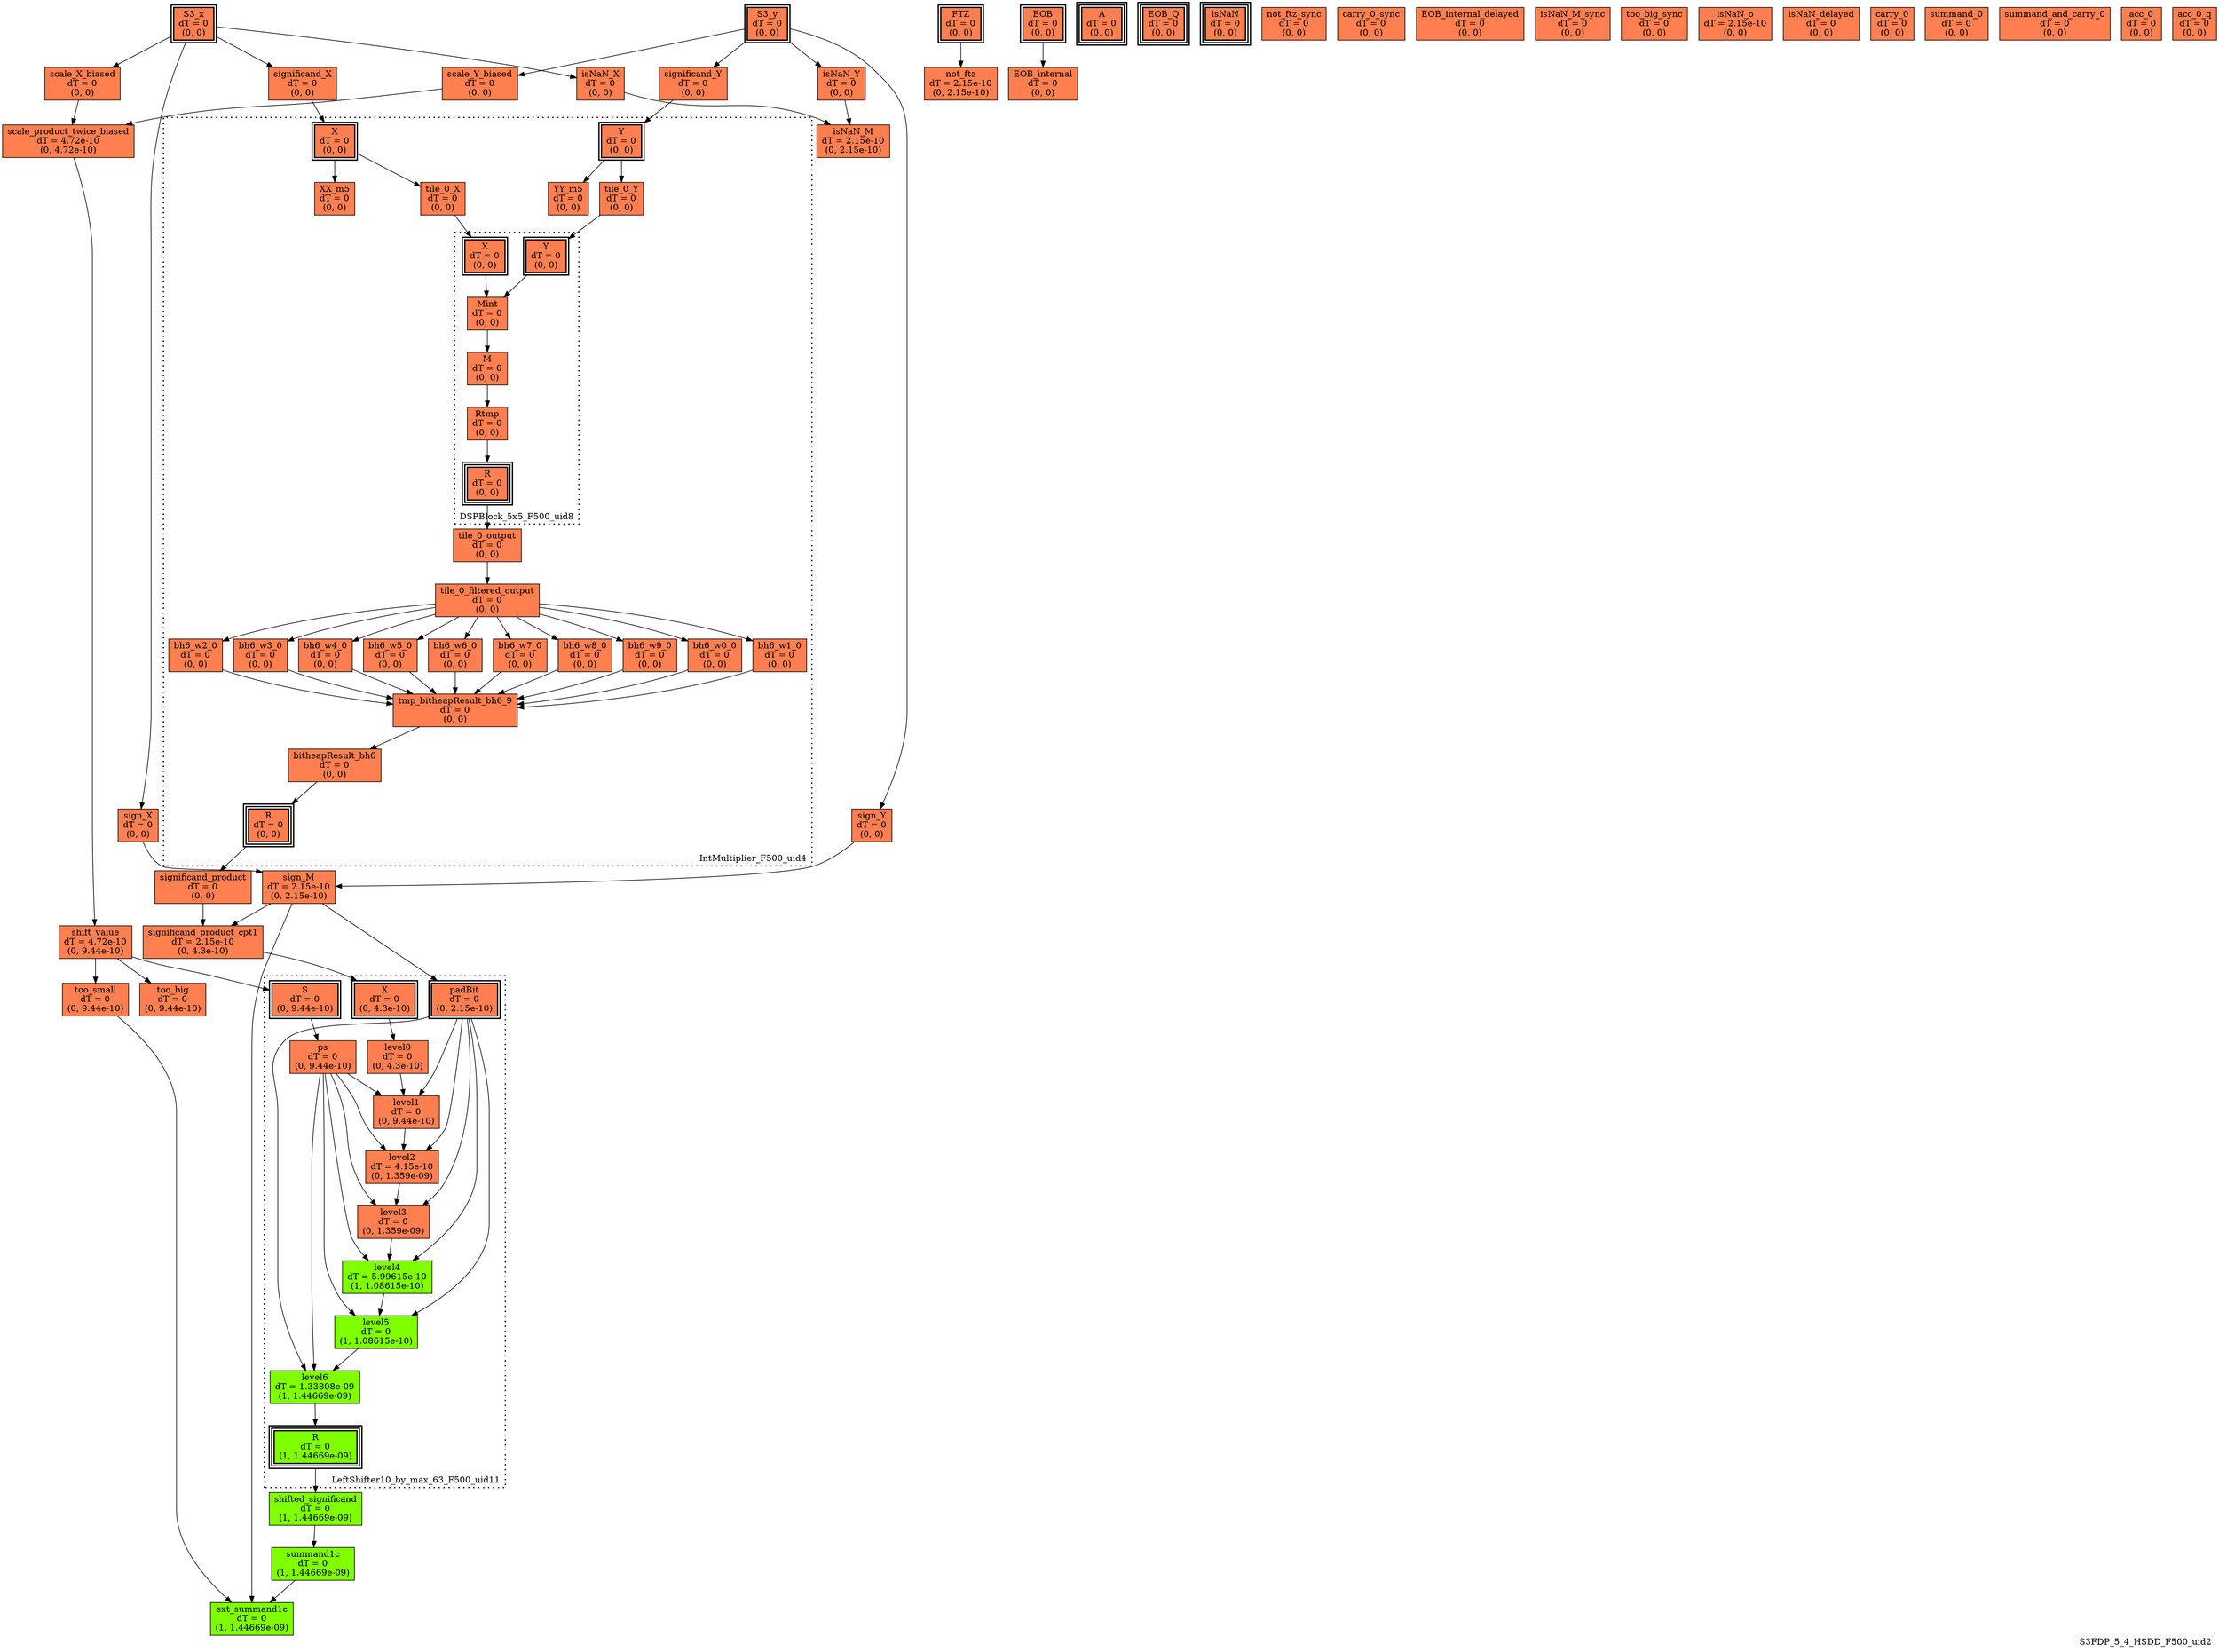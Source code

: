 digraph S3FDP_5_4_HSDD_F500_uid2
{
	//graph drawing options
	label=S3FDP_5_4_HSDD_F500_uid2;
	labelloc=bottom;
	labeljust=right;
	ratio=auto;
	nodesep=0.25;
	ranksep=0.5;

	//input/output signals of operator S3FDP_5_4_HSDD_F500_uid2
	S3_x__S3FDP_5_4_HSDD_F500_uid2 [ label="S3_x\ndT = 0\n(0, 0)", shape=box, color=black, style="bold, filled", fillcolor=coral, peripheries=2 ];
	S3_y__S3FDP_5_4_HSDD_F500_uid2 [ label="S3_y\ndT = 0\n(0, 0)", shape=box, color=black, style="bold, filled", fillcolor=coral, peripheries=2 ];
	FTZ__S3FDP_5_4_HSDD_F500_uid2 [ label="FTZ\ndT = 0\n(0, 0)", shape=box, color=black, style="bold, filled", fillcolor=coral, peripheries=2 ];
	EOB__S3FDP_5_4_HSDD_F500_uid2 [ label="EOB\ndT = 0\n(0, 0)", shape=box, color=black, style="bold, filled", fillcolor=coral, peripheries=2 ];
	A__S3FDP_5_4_HSDD_F500_uid2 [ label="A\ndT = 0\n(0, 0)", shape=box, color=black, style="bold, filled", fillcolor=coral, peripheries=3 ];
	EOB_Q__S3FDP_5_4_HSDD_F500_uid2 [ label="EOB_Q\ndT = 0\n(0, 0)", shape=box, color=black, style="bold, filled", fillcolor=coral, peripheries=3 ];
	isNaN__S3FDP_5_4_HSDD_F500_uid2 [ label="isNaN\ndT = 0\n(0, 0)", shape=box, color=black, style="bold, filled", fillcolor=coral, peripheries=3 ];
	{rank=same S3_x__S3FDP_5_4_HSDD_F500_uid2, S3_y__S3FDP_5_4_HSDD_F500_uid2, FTZ__S3FDP_5_4_HSDD_F500_uid2, EOB__S3FDP_5_4_HSDD_F500_uid2};
	{rank=same A__S3FDP_5_4_HSDD_F500_uid2, EOB_Q__S3FDP_5_4_HSDD_F500_uid2, isNaN__S3FDP_5_4_HSDD_F500_uid2};
	//internal signals of operator S3FDP_5_4_HSDD_F500_uid2
	sign_X__S3FDP_5_4_HSDD_F500_uid2 [ label="sign_X\ndT = 0\n(0, 0)", shape=box, color=black, style=filled, fillcolor=coral, peripheries=1 ];
	sign_Y__S3FDP_5_4_HSDD_F500_uid2 [ label="sign_Y\ndT = 0\n(0, 0)", shape=box, color=black, style=filled, fillcolor=coral, peripheries=1 ];
	sign_M__S3FDP_5_4_HSDD_F500_uid2 [ label="sign_M\ndT = 2.15e-10\n(0, 2.15e-10)", shape=box, color=black, style=filled, fillcolor=coral, peripheries=1 ];
	isNaN_X__S3FDP_5_4_HSDD_F500_uid2 [ label="isNaN_X\ndT = 0\n(0, 0)", shape=box, color=black, style=filled, fillcolor=coral, peripheries=1 ];
	isNaN_Y__S3FDP_5_4_HSDD_F500_uid2 [ label="isNaN_Y\ndT = 0\n(0, 0)", shape=box, color=black, style=filled, fillcolor=coral, peripheries=1 ];
	isNaN_M__S3FDP_5_4_HSDD_F500_uid2 [ label="isNaN_M\ndT = 2.15e-10\n(0, 2.15e-10)", shape=box, color=black, style=filled, fillcolor=coral, peripheries=1 ];
	significand_X__S3FDP_5_4_HSDD_F500_uid2 [ label="significand_X\ndT = 0\n(0, 0)", shape=box, color=black, style=filled, fillcolor=coral, peripheries=1 ];
	significand_Y__S3FDP_5_4_HSDD_F500_uid2 [ label="significand_Y\ndT = 0\n(0, 0)", shape=box, color=black, style=filled, fillcolor=coral, peripheries=1 ];
	significand_product__S3FDP_5_4_HSDD_F500_uid2 [ label="significand_product\ndT = 0\n(0, 0)", shape=box, color=black, style=filled, fillcolor=coral, peripheries=1 ];
	scale_X_biased__S3FDP_5_4_HSDD_F500_uid2 [ label="scale_X_biased\ndT = 0\n(0, 0)", shape=box, color=black, style=filled, fillcolor=coral, peripheries=1 ];
	scale_Y_biased__S3FDP_5_4_HSDD_F500_uid2 [ label="scale_Y_biased\ndT = 0\n(0, 0)", shape=box, color=black, style=filled, fillcolor=coral, peripheries=1 ];
	scale_product_twice_biased__S3FDP_5_4_HSDD_F500_uid2 [ label="scale_product_twice_biased\ndT = 4.72e-10\n(0, 4.72e-10)", shape=box, color=black, style=filled, fillcolor=coral, peripheries=1 ];
	significand_product_cpt1__S3FDP_5_4_HSDD_F500_uid2 [ label="significand_product_cpt1\ndT = 2.15e-10\n(0, 4.3e-10)", shape=box, color=black, style=filled, fillcolor=coral, peripheries=1 ];
	shift_value__S3FDP_5_4_HSDD_F500_uid2 [ label="shift_value\ndT = 4.72e-10\n(0, 9.44e-10)", shape=box, color=black, style=filled, fillcolor=coral, peripheries=1 ];
	shifted_significand__S3FDP_5_4_HSDD_F500_uid2 [ label="shifted_significand\ndT = 0\n(1, 1.44669e-09)", shape=box, color=black, style=filled, fillcolor=chartreuse, peripheries=1 ];
	too_small__S3FDP_5_4_HSDD_F500_uid2 [ label="too_small\ndT = 0\n(0, 9.44e-10)", shape=box, color=black, style=filled, fillcolor=coral, peripheries=1 ];
	too_big__S3FDP_5_4_HSDD_F500_uid2 [ label="too_big\ndT = 0\n(0, 9.44e-10)", shape=box, color=black, style=filled, fillcolor=coral, peripheries=1 ];
	summand1c__S3FDP_5_4_HSDD_F500_uid2 [ label="summand1c\ndT = 0\n(1, 1.44669e-09)", shape=box, color=black, style=filled, fillcolor=chartreuse, peripheries=1 ];
	ext_summand1c__S3FDP_5_4_HSDD_F500_uid2 [ label="ext_summand1c\ndT = 0\n(1, 1.44669e-09)", shape=box, color=black, style=filled, fillcolor=chartreuse, peripheries=1 ];
	not_ftz__S3FDP_5_4_HSDD_F500_uid2 [ label="not_ftz\ndT = 2.15e-10\n(0, 2.15e-10)", shape=box, color=black, style=filled, fillcolor=coral, peripheries=1 ];
	EOB_internal__S3FDP_5_4_HSDD_F500_uid2 [ label="EOB_internal\ndT = 0\n(0, 0)", shape=box, color=black, style=filled, fillcolor=coral, peripheries=1 ];
	not_ftz_sync__S3FDP_5_4_HSDD_F500_uid2 [ label="not_ftz_sync\ndT = 0\n(0, 0)", shape=box, color=black, style=filled, fillcolor=coral, peripheries=1 ];
	carry_0_sync__S3FDP_5_4_HSDD_F500_uid2 [ label="carry_0_sync\ndT = 0\n(0, 0)", shape=box, color=black, style=filled, fillcolor=coral, peripheries=1 ];
	EOB_internal_delayed__S3FDP_5_4_HSDD_F500_uid2 [ label="EOB_internal_delayed\ndT = 0\n(0, 0)", shape=box, color=black, style=filled, fillcolor=coral, peripheries=1 ];
	isNaN_M_sync__S3FDP_5_4_HSDD_F500_uid2 [ label="isNaN_M_sync\ndT = 0\n(0, 0)", shape=box, color=black, style=filled, fillcolor=coral, peripheries=1 ];
	too_big_sync__S3FDP_5_4_HSDD_F500_uid2 [ label="too_big_sync\ndT = 0\n(0, 0)", shape=box, color=black, style=filled, fillcolor=coral, peripheries=1 ];
	isNaN_o__S3FDP_5_4_HSDD_F500_uid2 [ label="isNaN_o\ndT = 2.15e-10\n(0, 0)", shape=box, color=black, style=filled, fillcolor=coral, peripheries=1 ];
	isNaN_delayed__S3FDP_5_4_HSDD_F500_uid2 [ label="isNaN_delayed\ndT = 0\n(0, 0)", shape=box, color=black, style=filled, fillcolor=coral, peripheries=1 ];
	carry_0__S3FDP_5_4_HSDD_F500_uid2 [ label="carry_0\ndT = 0\n(0, 0)", shape=box, color=black, style=filled, fillcolor=coral, peripheries=1 ];
	summand_0__S3FDP_5_4_HSDD_F500_uid2 [ label="summand_0\ndT = 0\n(0, 0)", shape=box, color=black, style=filled, fillcolor=coral, peripheries=1 ];
	summand_and_carry_0__S3FDP_5_4_HSDD_F500_uid2 [ label="summand_and_carry_0\ndT = 0\n(0, 0)", shape=box, color=black, style=filled, fillcolor=coral, peripheries=1 ];
	acc_0__S3FDP_5_4_HSDD_F500_uid2 [ label="acc_0\ndT = 0\n(0, 0)", shape=box, color=black, style=filled, fillcolor=coral, peripheries=1 ];
	acc_0_q__S3FDP_5_4_HSDD_F500_uid2 [ label="acc_0_q\ndT = 0\n(0, 0)", shape=box, color=black, style=filled, fillcolor=coral, peripheries=1 ];

	//subcomponents of operator S3FDP_5_4_HSDD_F500_uid2

	subgraph cluster_IntMultiplier_F500_uid4
	{
		//graph drawing options
		label=IntMultiplier_F500_uid4;
		labelloc=bottom;
		labeljust=right;
		style="bold, dotted";
		ratio=auto;
		nodesep=0.25;
		ranksep=0.5;

		//input/output signals of operator IntMultiplier_F500_uid4
		X__IntMultiplier_F500_uid4 [ label="X\ndT = 0\n(0, 0)", shape=box, color=black, style="bold, filled", fillcolor=coral, peripheries=2 ];
		Y__IntMultiplier_F500_uid4 [ label="Y\ndT = 0\n(0, 0)", shape=box, color=black, style="bold, filled", fillcolor=coral, peripheries=2 ];
		R__IntMultiplier_F500_uid4 [ label="R\ndT = 0\n(0, 0)", shape=box, color=black, style="bold, filled", fillcolor=coral, peripheries=3 ];
		{rank=same X__IntMultiplier_F500_uid4, Y__IntMultiplier_F500_uid4};
		{rank=same R__IntMultiplier_F500_uid4};
		//internal signals of operator IntMultiplier_F500_uid4
		XX_m5__IntMultiplier_F500_uid4 [ label="XX_m5\ndT = 0\n(0, 0)", shape=box, color=black, style=filled, fillcolor=coral, peripheries=1 ];
		YY_m5__IntMultiplier_F500_uid4 [ label="YY_m5\ndT = 0\n(0, 0)", shape=box, color=black, style=filled, fillcolor=coral, peripheries=1 ];
		tile_0_X__IntMultiplier_F500_uid4 [ label="tile_0_X\ndT = 0\n(0, 0)", shape=box, color=black, style=filled, fillcolor=coral, peripheries=1 ];
		tile_0_Y__IntMultiplier_F500_uid4 [ label="tile_0_Y\ndT = 0\n(0, 0)", shape=box, color=black, style=filled, fillcolor=coral, peripheries=1 ];
		tile_0_output__IntMultiplier_F500_uid4 [ label="tile_0_output\ndT = 0\n(0, 0)", shape=box, color=black, style=filled, fillcolor=coral, peripheries=1 ];
		tile_0_filtered_output__IntMultiplier_F500_uid4 [ label="tile_0_filtered_output\ndT = 0\n(0, 0)", shape=box, color=black, style=filled, fillcolor=coral, peripheries=1 ];
		bh6_w0_0__IntMultiplier_F500_uid4 [ label="bh6_w0_0\ndT = 0\n(0, 0)", shape=box, color=black, style=filled, fillcolor=coral, peripheries=1 ];
		bh6_w1_0__IntMultiplier_F500_uid4 [ label="bh6_w1_0\ndT = 0\n(0, 0)", shape=box, color=black, style=filled, fillcolor=coral, peripheries=1 ];
		bh6_w2_0__IntMultiplier_F500_uid4 [ label="bh6_w2_0\ndT = 0\n(0, 0)", shape=box, color=black, style=filled, fillcolor=coral, peripheries=1 ];
		bh6_w3_0__IntMultiplier_F500_uid4 [ label="bh6_w3_0\ndT = 0\n(0, 0)", shape=box, color=black, style=filled, fillcolor=coral, peripheries=1 ];
		bh6_w4_0__IntMultiplier_F500_uid4 [ label="bh6_w4_0\ndT = 0\n(0, 0)", shape=box, color=black, style=filled, fillcolor=coral, peripheries=1 ];
		bh6_w5_0__IntMultiplier_F500_uid4 [ label="bh6_w5_0\ndT = 0\n(0, 0)", shape=box, color=black, style=filled, fillcolor=coral, peripheries=1 ];
		bh6_w6_0__IntMultiplier_F500_uid4 [ label="bh6_w6_0\ndT = 0\n(0, 0)", shape=box, color=black, style=filled, fillcolor=coral, peripheries=1 ];
		bh6_w7_0__IntMultiplier_F500_uid4 [ label="bh6_w7_0\ndT = 0\n(0, 0)", shape=box, color=black, style=filled, fillcolor=coral, peripheries=1 ];
		bh6_w8_0__IntMultiplier_F500_uid4 [ label="bh6_w8_0\ndT = 0\n(0, 0)", shape=box, color=black, style=filled, fillcolor=coral, peripheries=1 ];
		bh6_w9_0__IntMultiplier_F500_uid4 [ label="bh6_w9_0\ndT = 0\n(0, 0)", shape=box, color=black, style=filled, fillcolor=coral, peripheries=1 ];
		tmp_bitheapResult_bh6_9__IntMultiplier_F500_uid4 [ label="tmp_bitheapResult_bh6_9\ndT = 0\n(0, 0)", shape=box, color=black, style=filled, fillcolor=coral, peripheries=1 ];
		bitheapResult_bh6__IntMultiplier_F500_uid4 [ label="bitheapResult_bh6\ndT = 0\n(0, 0)", shape=box, color=black, style=filled, fillcolor=coral, peripheries=1 ];

		//subcomponents of operator IntMultiplier_F500_uid4

		subgraph cluster_DSPBlock_5x5_F500_uid8
		{
			//graph drawing options
			label=DSPBlock_5x5_F500_uid8;
			labelloc=bottom;
			labeljust=right;
			style="bold, dotted";
			ratio=auto;
			nodesep=0.25;
			ranksep=0.5;

			//input/output signals of operator DSPBlock_5x5_F500_uid8
			X__DSPBlock_5x5_F500_uid8 [ label="X\ndT = 0\n(0, 0)", shape=box, color=black, style="bold, filled", fillcolor=coral, peripheries=2 ];
			Y__DSPBlock_5x5_F500_uid8 [ label="Y\ndT = 0\n(0, 0)", shape=box, color=black, style="bold, filled", fillcolor=coral, peripheries=2 ];
			R__DSPBlock_5x5_F500_uid8 [ label="R\ndT = 0\n(0, 0)", shape=box, color=black, style="bold, filled", fillcolor=coral, peripheries=3 ];
			{rank=same X__DSPBlock_5x5_F500_uid8, Y__DSPBlock_5x5_F500_uid8};
			{rank=same R__DSPBlock_5x5_F500_uid8};
			//internal signals of operator DSPBlock_5x5_F500_uid8
			Mint__DSPBlock_5x5_F500_uid8 [ label="Mint\ndT = 0\n(0, 0)", shape=box, color=black, style=filled, fillcolor=coral, peripheries=1 ];
			M__DSPBlock_5x5_F500_uid8 [ label="M\ndT = 0\n(0, 0)", shape=box, color=black, style=filled, fillcolor=coral, peripheries=1 ];
			Rtmp__DSPBlock_5x5_F500_uid8 [ label="Rtmp\ndT = 0\n(0, 0)", shape=box, color=black, style=filled, fillcolor=coral, peripheries=1 ];

			//subcomponents of operator DSPBlock_5x5_F500_uid8

			//input and internal signal connections of operator DSPBlock_5x5_F500_uid8
			X__DSPBlock_5x5_F500_uid8 -> Mint__DSPBlock_5x5_F500_uid8 [ arrowhead=normal, arrowsize=1.0, arrowtail=normal, color=black, dir=forward  ];
			Y__DSPBlock_5x5_F500_uid8 -> Mint__DSPBlock_5x5_F500_uid8 [ arrowhead=normal, arrowsize=1.0, arrowtail=normal, color=black, dir=forward  ];
			Mint__DSPBlock_5x5_F500_uid8 -> M__DSPBlock_5x5_F500_uid8 [ arrowhead=normal, arrowsize=1.0, arrowtail=normal, color=black, dir=forward  ];
			M__DSPBlock_5x5_F500_uid8 -> Rtmp__DSPBlock_5x5_F500_uid8 [ arrowhead=normal, arrowsize=1.0, arrowtail=normal, color=black, dir=forward  ];
			Rtmp__DSPBlock_5x5_F500_uid8 -> R__DSPBlock_5x5_F500_uid8 [ arrowhead=normal, arrowsize=1.0, arrowtail=normal, color=black, dir=forward  ];
		}

			//output signal connections of operator DSPBlock_5x5_F500_uid8
			R__DSPBlock_5x5_F500_uid8 -> tile_0_output__IntMultiplier_F500_uid4 [ arrowhead=normal, arrowsize=1.0, arrowtail=normal, color=black, dir=forward  ];

		//input and internal signal connections of operator IntMultiplier_F500_uid4
		X__IntMultiplier_F500_uid4 -> XX_m5__IntMultiplier_F500_uid4 [ arrowhead=normal, arrowsize=1.0, arrowtail=normal, color=black, dir=forward  ];
		X__IntMultiplier_F500_uid4 -> tile_0_X__IntMultiplier_F500_uid4 [ arrowhead=normal, arrowsize=1.0, arrowtail=normal, color=black, dir=forward  ];
		Y__IntMultiplier_F500_uid4 -> YY_m5__IntMultiplier_F500_uid4 [ arrowhead=normal, arrowsize=1.0, arrowtail=normal, color=black, dir=forward  ];
		Y__IntMultiplier_F500_uid4 -> tile_0_Y__IntMultiplier_F500_uid4 [ arrowhead=normal, arrowsize=1.0, arrowtail=normal, color=black, dir=forward  ];
		tile_0_X__IntMultiplier_F500_uid4 -> X__DSPBlock_5x5_F500_uid8 [ arrowhead=normal, arrowsize=1.0, arrowtail=normal, color=black, dir=forward  ];
		tile_0_Y__IntMultiplier_F500_uid4 -> Y__DSPBlock_5x5_F500_uid8 [ arrowhead=normal, arrowsize=1.0, arrowtail=normal, color=black, dir=forward  ];
		tile_0_output__IntMultiplier_F500_uid4 -> tile_0_filtered_output__IntMultiplier_F500_uid4 [ arrowhead=normal, arrowsize=1.0, arrowtail=normal, color=black, dir=forward  ];
		tile_0_filtered_output__IntMultiplier_F500_uid4 -> bh6_w0_0__IntMultiplier_F500_uid4 [ arrowhead=normal, arrowsize=1.0, arrowtail=normal, color=black, dir=forward  ];
		tile_0_filtered_output__IntMultiplier_F500_uid4 -> bh6_w1_0__IntMultiplier_F500_uid4 [ arrowhead=normal, arrowsize=1.0, arrowtail=normal, color=black, dir=forward  ];
		tile_0_filtered_output__IntMultiplier_F500_uid4 -> bh6_w2_0__IntMultiplier_F500_uid4 [ arrowhead=normal, arrowsize=1.0, arrowtail=normal, color=black, dir=forward  ];
		tile_0_filtered_output__IntMultiplier_F500_uid4 -> bh6_w3_0__IntMultiplier_F500_uid4 [ arrowhead=normal, arrowsize=1.0, arrowtail=normal, color=black, dir=forward  ];
		tile_0_filtered_output__IntMultiplier_F500_uid4 -> bh6_w4_0__IntMultiplier_F500_uid4 [ arrowhead=normal, arrowsize=1.0, arrowtail=normal, color=black, dir=forward  ];
		tile_0_filtered_output__IntMultiplier_F500_uid4 -> bh6_w5_0__IntMultiplier_F500_uid4 [ arrowhead=normal, arrowsize=1.0, arrowtail=normal, color=black, dir=forward  ];
		tile_0_filtered_output__IntMultiplier_F500_uid4 -> bh6_w6_0__IntMultiplier_F500_uid4 [ arrowhead=normal, arrowsize=1.0, arrowtail=normal, color=black, dir=forward  ];
		tile_0_filtered_output__IntMultiplier_F500_uid4 -> bh6_w7_0__IntMultiplier_F500_uid4 [ arrowhead=normal, arrowsize=1.0, arrowtail=normal, color=black, dir=forward  ];
		tile_0_filtered_output__IntMultiplier_F500_uid4 -> bh6_w8_0__IntMultiplier_F500_uid4 [ arrowhead=normal, arrowsize=1.0, arrowtail=normal, color=black, dir=forward  ];
		tile_0_filtered_output__IntMultiplier_F500_uid4 -> bh6_w9_0__IntMultiplier_F500_uid4 [ arrowhead=normal, arrowsize=1.0, arrowtail=normal, color=black, dir=forward  ];
		bh6_w0_0__IntMultiplier_F500_uid4 -> tmp_bitheapResult_bh6_9__IntMultiplier_F500_uid4 [ arrowhead=normal, arrowsize=1.0, arrowtail=normal, color=black, dir=forward  ];
		bh6_w1_0__IntMultiplier_F500_uid4 -> tmp_bitheapResult_bh6_9__IntMultiplier_F500_uid4 [ arrowhead=normal, arrowsize=1.0, arrowtail=normal, color=black, dir=forward  ];
		bh6_w2_0__IntMultiplier_F500_uid4 -> tmp_bitheapResult_bh6_9__IntMultiplier_F500_uid4 [ arrowhead=normal, arrowsize=1.0, arrowtail=normal, color=black, dir=forward  ];
		bh6_w3_0__IntMultiplier_F500_uid4 -> tmp_bitheapResult_bh6_9__IntMultiplier_F500_uid4 [ arrowhead=normal, arrowsize=1.0, arrowtail=normal, color=black, dir=forward  ];
		bh6_w4_0__IntMultiplier_F500_uid4 -> tmp_bitheapResult_bh6_9__IntMultiplier_F500_uid4 [ arrowhead=normal, arrowsize=1.0, arrowtail=normal, color=black, dir=forward  ];
		bh6_w5_0__IntMultiplier_F500_uid4 -> tmp_bitheapResult_bh6_9__IntMultiplier_F500_uid4 [ arrowhead=normal, arrowsize=1.0, arrowtail=normal, color=black, dir=forward  ];
		bh6_w6_0__IntMultiplier_F500_uid4 -> tmp_bitheapResult_bh6_9__IntMultiplier_F500_uid4 [ arrowhead=normal, arrowsize=1.0, arrowtail=normal, color=black, dir=forward  ];
		bh6_w7_0__IntMultiplier_F500_uid4 -> tmp_bitheapResult_bh6_9__IntMultiplier_F500_uid4 [ arrowhead=normal, arrowsize=1.0, arrowtail=normal, color=black, dir=forward  ];
		bh6_w8_0__IntMultiplier_F500_uid4 -> tmp_bitheapResult_bh6_9__IntMultiplier_F500_uid4 [ arrowhead=normal, arrowsize=1.0, arrowtail=normal, color=black, dir=forward  ];
		bh6_w9_0__IntMultiplier_F500_uid4 -> tmp_bitheapResult_bh6_9__IntMultiplier_F500_uid4 [ arrowhead=normal, arrowsize=1.0, arrowtail=normal, color=black, dir=forward  ];
		tmp_bitheapResult_bh6_9__IntMultiplier_F500_uid4 -> bitheapResult_bh6__IntMultiplier_F500_uid4 [ arrowhead=normal, arrowsize=1.0, arrowtail=normal, color=black, dir=forward  ];
		bitheapResult_bh6__IntMultiplier_F500_uid4 -> R__IntMultiplier_F500_uid4 [ arrowhead=normal, arrowsize=1.0, arrowtail=normal, color=black, dir=forward  ];
	}

		//output signal connections of operator IntMultiplier_F500_uid4
		R__IntMultiplier_F500_uid4 -> significand_product__S3FDP_5_4_HSDD_F500_uid2 [ arrowhead=normal, arrowsize=1.0, arrowtail=normal, color=black, dir=forward  ];

	subgraph cluster_LeftShifter10_by_max_63_F500_uid11
	{
		//graph drawing options
		label=LeftShifter10_by_max_63_F500_uid11;
		labelloc=bottom;
		labeljust=right;
		style="bold, dotted";
		ratio=auto;
		nodesep=0.25;
		ranksep=0.5;

		//input/output signals of operator LeftShifter10_by_max_63_F500_uid11
		X__LeftShifter10_by_max_63_F500_uid11 [ label="X\ndT = 0\n(0, 4.3e-10)", shape=box, color=black, style="bold, filled", fillcolor=coral, peripheries=2 ];
		S__LeftShifter10_by_max_63_F500_uid11 [ label="S\ndT = 0\n(0, 9.44e-10)", shape=box, color=black, style="bold, filled", fillcolor=coral, peripheries=2 ];
		padBit__LeftShifter10_by_max_63_F500_uid11 [ label="padBit\ndT = 0\n(0, 2.15e-10)", shape=box, color=black, style="bold, filled", fillcolor=coral, peripheries=2 ];
		R__LeftShifter10_by_max_63_F500_uid11 [ label="R\ndT = 0\n(1, 1.44669e-09)", shape=box, color=black, style="bold, filled", fillcolor=chartreuse, peripheries=3 ];
		{rank=same X__LeftShifter10_by_max_63_F500_uid11, S__LeftShifter10_by_max_63_F500_uid11, padBit__LeftShifter10_by_max_63_F500_uid11};
		{rank=same R__LeftShifter10_by_max_63_F500_uid11};
		//internal signals of operator LeftShifter10_by_max_63_F500_uid11
		ps__LeftShifter10_by_max_63_F500_uid11 [ label="ps\ndT = 0\n(0, 9.44e-10)", shape=box, color=black, style=filled, fillcolor=coral, peripheries=1 ];
		level0__LeftShifter10_by_max_63_F500_uid11 [ label="level0\ndT = 0\n(0, 4.3e-10)", shape=box, color=black, style=filled, fillcolor=coral, peripheries=1 ];
		level1__LeftShifter10_by_max_63_F500_uid11 [ label="level1\ndT = 0\n(0, 9.44e-10)", shape=box, color=black, style=filled, fillcolor=coral, peripheries=1 ];
		level2__LeftShifter10_by_max_63_F500_uid11 [ label="level2\ndT = 4.15e-10\n(0, 1.359e-09)", shape=box, color=black, style=filled, fillcolor=coral, peripheries=1 ];
		level3__LeftShifter10_by_max_63_F500_uid11 [ label="level3\ndT = 0\n(0, 1.359e-09)", shape=box, color=black, style=filled, fillcolor=coral, peripheries=1 ];
		level4__LeftShifter10_by_max_63_F500_uid11 [ label="level4\ndT = 5.99615e-10\n(1, 1.08615e-10)", shape=box, color=black, style=filled, fillcolor=chartreuse, peripheries=1 ];
		level5__LeftShifter10_by_max_63_F500_uid11 [ label="level5\ndT = 0\n(1, 1.08615e-10)", shape=box, color=black, style=filled, fillcolor=chartreuse, peripheries=1 ];
		level6__LeftShifter10_by_max_63_F500_uid11 [ label="level6\ndT = 1.33808e-09\n(1, 1.44669e-09)", shape=box, color=black, style=filled, fillcolor=chartreuse, peripheries=1 ];

		//subcomponents of operator LeftShifter10_by_max_63_F500_uid11

		//input and internal signal connections of operator LeftShifter10_by_max_63_F500_uid11
		X__LeftShifter10_by_max_63_F500_uid11 -> level0__LeftShifter10_by_max_63_F500_uid11 [ arrowhead=normal, arrowsize=1.0, arrowtail=normal, color=black, dir=forward  ];
		S__LeftShifter10_by_max_63_F500_uid11 -> ps__LeftShifter10_by_max_63_F500_uid11 [ arrowhead=normal, arrowsize=1.0, arrowtail=normal, color=black, dir=forward  ];
		padBit__LeftShifter10_by_max_63_F500_uid11 -> level1__LeftShifter10_by_max_63_F500_uid11 [ arrowhead=normal, arrowsize=1.0, arrowtail=normal, color=black, dir=forward  ];
		padBit__LeftShifter10_by_max_63_F500_uid11 -> level2__LeftShifter10_by_max_63_F500_uid11 [ arrowhead=normal, arrowsize=1.0, arrowtail=normal, color=black, dir=forward  ];
		padBit__LeftShifter10_by_max_63_F500_uid11 -> level3__LeftShifter10_by_max_63_F500_uid11 [ arrowhead=normal, arrowsize=1.0, arrowtail=normal, color=black, dir=forward  ];
		padBit__LeftShifter10_by_max_63_F500_uid11 -> level4__LeftShifter10_by_max_63_F500_uid11 [ arrowhead=normal, arrowsize=1.0, arrowtail=normal, color=black, dir=forward  ];
		padBit__LeftShifter10_by_max_63_F500_uid11 -> level5__LeftShifter10_by_max_63_F500_uid11 [ arrowhead=normal, arrowsize=1.0, arrowtail=normal, color=black, dir=forward  ];
		padBit__LeftShifter10_by_max_63_F500_uid11 -> level6__LeftShifter10_by_max_63_F500_uid11 [ arrowhead=normal, arrowsize=1.0, arrowtail=normal, color=black, dir=forward  ];
		ps__LeftShifter10_by_max_63_F500_uid11 -> level1__LeftShifter10_by_max_63_F500_uid11 [ arrowhead=normal, arrowsize=1.0, arrowtail=normal, color=black, dir=forward  ];
		ps__LeftShifter10_by_max_63_F500_uid11 -> level2__LeftShifter10_by_max_63_F500_uid11 [ arrowhead=normal, arrowsize=1.0, arrowtail=normal, color=black, dir=forward  ];
		ps__LeftShifter10_by_max_63_F500_uid11 -> level3__LeftShifter10_by_max_63_F500_uid11 [ arrowhead=normal, arrowsize=1.0, arrowtail=normal, color=black, dir=forward  ];
		ps__LeftShifter10_by_max_63_F500_uid11 -> level4__LeftShifter10_by_max_63_F500_uid11 [ arrowhead=normal, arrowsize=1.0, arrowtail=normal, color=black, dir=forward  ];
		ps__LeftShifter10_by_max_63_F500_uid11 -> level5__LeftShifter10_by_max_63_F500_uid11 [ arrowhead=normal, arrowsize=1.0, arrowtail=normal, color=black, dir=forward  ];
		ps__LeftShifter10_by_max_63_F500_uid11 -> level6__LeftShifter10_by_max_63_F500_uid11 [ arrowhead=normal, arrowsize=1.0, arrowtail=normal, color=black, dir=forward  ];
		level0__LeftShifter10_by_max_63_F500_uid11 -> level1__LeftShifter10_by_max_63_F500_uid11 [ arrowhead=normal, arrowsize=1.0, arrowtail=normal, color=black, dir=forward  ];
		level1__LeftShifter10_by_max_63_F500_uid11 -> level2__LeftShifter10_by_max_63_F500_uid11 [ arrowhead=normal, arrowsize=1.0, arrowtail=normal, color=black, dir=forward  ];
		level2__LeftShifter10_by_max_63_F500_uid11 -> level3__LeftShifter10_by_max_63_F500_uid11 [ arrowhead=normal, arrowsize=1.0, arrowtail=normal, color=black, dir=forward  ];
		level3__LeftShifter10_by_max_63_F500_uid11 -> level4__LeftShifter10_by_max_63_F500_uid11 [ arrowhead=normal, arrowsize=1.0, arrowtail=normal, color=black, dir=forward  ];
		level4__LeftShifter10_by_max_63_F500_uid11 -> level5__LeftShifter10_by_max_63_F500_uid11 [ arrowhead=normal, arrowsize=1.0, arrowtail=normal, color=black, dir=forward  ];
		level5__LeftShifter10_by_max_63_F500_uid11 -> level6__LeftShifter10_by_max_63_F500_uid11 [ arrowhead=normal, arrowsize=1.0, arrowtail=normal, color=black, dir=forward  ];
		level6__LeftShifter10_by_max_63_F500_uid11 -> R__LeftShifter10_by_max_63_F500_uid11 [ arrowhead=normal, arrowsize=1.0, arrowtail=normal, color=black, dir=forward  ];
	}

		//output signal connections of operator LeftShifter10_by_max_63_F500_uid11
		R__LeftShifter10_by_max_63_F500_uid11 -> shifted_significand__S3FDP_5_4_HSDD_F500_uid2 [ arrowhead=normal, arrowsize=1.0, arrowtail=normal, color=black, dir=forward  ];

	//input and internal signal connections of operator S3FDP_5_4_HSDD_F500_uid2
	S3_x__S3FDP_5_4_HSDD_F500_uid2 -> sign_X__S3FDP_5_4_HSDD_F500_uid2 [ arrowhead=normal, arrowsize=1.0, arrowtail=normal, color=black, dir=forward  ];
	S3_x__S3FDP_5_4_HSDD_F500_uid2 -> isNaN_X__S3FDP_5_4_HSDD_F500_uid2 [ arrowhead=normal, arrowsize=1.0, arrowtail=normal, color=black, dir=forward  ];
	S3_x__S3FDP_5_4_HSDD_F500_uid2 -> significand_X__S3FDP_5_4_HSDD_F500_uid2 [ arrowhead=normal, arrowsize=1.0, arrowtail=normal, color=black, dir=forward  ];
	S3_x__S3FDP_5_4_HSDD_F500_uid2 -> scale_X_biased__S3FDP_5_4_HSDD_F500_uid2 [ arrowhead=normal, arrowsize=1.0, arrowtail=normal, color=black, dir=forward  ];
	S3_y__S3FDP_5_4_HSDD_F500_uid2 -> sign_Y__S3FDP_5_4_HSDD_F500_uid2 [ arrowhead=normal, arrowsize=1.0, arrowtail=normal, color=black, dir=forward  ];
	S3_y__S3FDP_5_4_HSDD_F500_uid2 -> isNaN_Y__S3FDP_5_4_HSDD_F500_uid2 [ arrowhead=normal, arrowsize=1.0, arrowtail=normal, color=black, dir=forward  ];
	S3_y__S3FDP_5_4_HSDD_F500_uid2 -> significand_Y__S3FDP_5_4_HSDD_F500_uid2 [ arrowhead=normal, arrowsize=1.0, arrowtail=normal, color=black, dir=forward  ];
	S3_y__S3FDP_5_4_HSDD_F500_uid2 -> scale_Y_biased__S3FDP_5_4_HSDD_F500_uid2 [ arrowhead=normal, arrowsize=1.0, arrowtail=normal, color=black, dir=forward  ];
	FTZ__S3FDP_5_4_HSDD_F500_uid2 -> not_ftz__S3FDP_5_4_HSDD_F500_uid2 [ arrowhead=normal, arrowsize=1.0, arrowtail=normal, color=black, dir=forward  ];
	EOB__S3FDP_5_4_HSDD_F500_uid2 -> EOB_internal__S3FDP_5_4_HSDD_F500_uid2 [ arrowhead=normal, arrowsize=1.0, arrowtail=normal, color=black, dir=forward  ];
	sign_X__S3FDP_5_4_HSDD_F500_uid2 -> sign_M__S3FDP_5_4_HSDD_F500_uid2 [ arrowhead=normal, arrowsize=1.0, arrowtail=normal, color=black, dir=forward  ];
	sign_Y__S3FDP_5_4_HSDD_F500_uid2 -> sign_M__S3FDP_5_4_HSDD_F500_uid2 [ arrowhead=normal, arrowsize=1.0, arrowtail=normal, color=black, dir=forward  ];
	sign_M__S3FDP_5_4_HSDD_F500_uid2 -> significand_product_cpt1__S3FDP_5_4_HSDD_F500_uid2 [ arrowhead=normal, arrowsize=1.0, arrowtail=normal, color=black, dir=forward  ];
	sign_M__S3FDP_5_4_HSDD_F500_uid2 -> padBit__LeftShifter10_by_max_63_F500_uid11 [ arrowhead=normal, arrowsize=1.0, arrowtail=normal, color=black, dir=forward  ];
	sign_M__S3FDP_5_4_HSDD_F500_uid2 -> ext_summand1c__S3FDP_5_4_HSDD_F500_uid2 [ arrowhead=normal, arrowsize=1.0, arrowtail=normal, color=black, dir=forward  ];
	isNaN_X__S3FDP_5_4_HSDD_F500_uid2 -> isNaN_M__S3FDP_5_4_HSDD_F500_uid2 [ arrowhead=normal, arrowsize=1.0, arrowtail=normal, color=black, dir=forward  ];
	isNaN_Y__S3FDP_5_4_HSDD_F500_uid2 -> isNaN_M__S3FDP_5_4_HSDD_F500_uid2 [ arrowhead=normal, arrowsize=1.0, arrowtail=normal, color=black, dir=forward  ];
	significand_X__S3FDP_5_4_HSDD_F500_uid2 -> X__IntMultiplier_F500_uid4 [ arrowhead=normal, arrowsize=1.0, arrowtail=normal, color=black, dir=forward  ];
	significand_Y__S3FDP_5_4_HSDD_F500_uid2 -> Y__IntMultiplier_F500_uid4 [ arrowhead=normal, arrowsize=1.0, arrowtail=normal, color=black, dir=forward  ];
	significand_product__S3FDP_5_4_HSDD_F500_uid2 -> significand_product_cpt1__S3FDP_5_4_HSDD_F500_uid2 [ arrowhead=normal, arrowsize=1.0, arrowtail=normal, color=black, dir=forward  ];
	scale_X_biased__S3FDP_5_4_HSDD_F500_uid2 -> scale_product_twice_biased__S3FDP_5_4_HSDD_F500_uid2 [ arrowhead=normal, arrowsize=1.0, arrowtail=normal, color=black, dir=forward  ];
	scale_Y_biased__S3FDP_5_4_HSDD_F500_uid2 -> scale_product_twice_biased__S3FDP_5_4_HSDD_F500_uid2 [ arrowhead=normal, arrowsize=1.0, arrowtail=normal, color=black, dir=forward  ];
	scale_product_twice_biased__S3FDP_5_4_HSDD_F500_uid2 -> shift_value__S3FDP_5_4_HSDD_F500_uid2 [ arrowhead=normal, arrowsize=1.0, arrowtail=normal, color=black, dir=forward  ];
	significand_product_cpt1__S3FDP_5_4_HSDD_F500_uid2 -> X__LeftShifter10_by_max_63_F500_uid11 [ arrowhead=normal, arrowsize=1.0, arrowtail=normal, color=black, dir=forward  ];
	shift_value__S3FDP_5_4_HSDD_F500_uid2 -> S__LeftShifter10_by_max_63_F500_uid11 [ arrowhead=normal, arrowsize=1.0, arrowtail=normal, color=black, dir=forward  ];
	shift_value__S3FDP_5_4_HSDD_F500_uid2 -> too_small__S3FDP_5_4_HSDD_F500_uid2 [ arrowhead=normal, arrowsize=1.0, arrowtail=normal, color=black, dir=forward  ];
	shift_value__S3FDP_5_4_HSDD_F500_uid2 -> too_big__S3FDP_5_4_HSDD_F500_uid2 [ arrowhead=normal, arrowsize=1.0, arrowtail=normal, color=black, dir=forward  ];
	shifted_significand__S3FDP_5_4_HSDD_F500_uid2 -> summand1c__S3FDP_5_4_HSDD_F500_uid2 [ arrowhead=normal, arrowsize=1.0, arrowtail=normal, color=black, dir=forward  ];
	too_small__S3FDP_5_4_HSDD_F500_uid2 -> ext_summand1c__S3FDP_5_4_HSDD_F500_uid2 [ arrowhead=normal, arrowsize=1.0, arrowtail=normal, color=black, dir=forward  ];
	summand1c__S3FDP_5_4_HSDD_F500_uid2 -> ext_summand1c__S3FDP_5_4_HSDD_F500_uid2 [ arrowhead=normal, arrowsize=1.0, arrowtail=normal, color=black, dir=forward  ];
}

